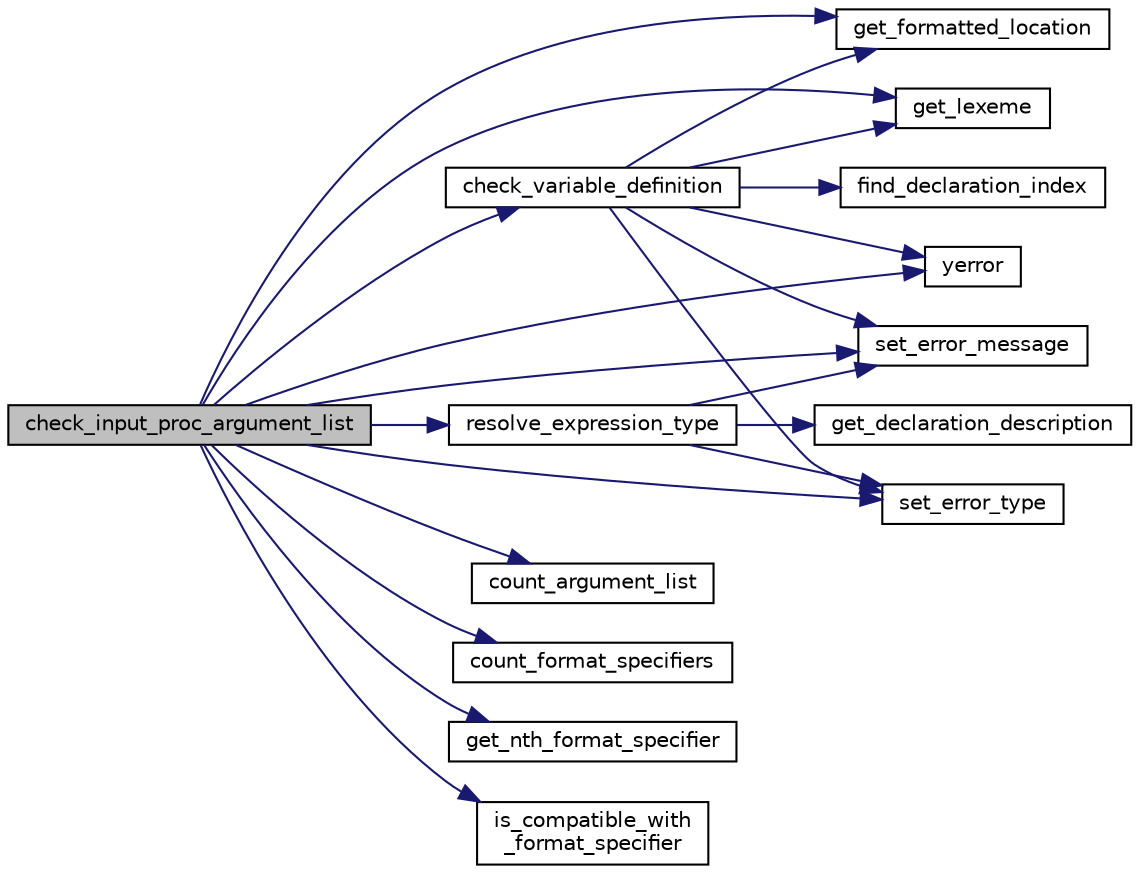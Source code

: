 digraph "check_input_proc_argument_list"
{
 // LATEX_PDF_SIZE
  edge [fontname="Helvetica",fontsize="10",labelfontname="Helvetica",labelfontsize="10"];
  node [fontname="Helvetica",fontsize="10",shape=record];
  rankdir="LR";
  Node1 [label="check_input_proc_argument_list",height=0.2,width=0.4,color="black", fillcolor="grey75", style="filled", fontcolor="black",tooltip=" "];
  Node1 -> Node2 [color="midnightblue",fontsize="10",style="solid",fontname="Helvetica"];
  Node2 [label="check_variable_definition",height=0.2,width=0.4,color="black", fillcolor="white", style="filled",URL="$da/d3a/variable__validation_8c.html#a0e048d19a4ba5f7559624761c082cf15",tooltip="Validates the definition of a variable."];
  Node2 -> Node3 [color="midnightblue",fontsize="10",style="solid",fontname="Helvetica"];
  Node3 [label="find_declaration_index",height=0.2,width=0.4,color="black", fillcolor="white", style="filled",URL="$dc/de9/declaration__table_8h.html#aa3f16ed63745dfbda78a449e4a354d5f",tooltip="Finds the index of a declaration with the specified lexicographic index. This function is used to ens..."];
  Node2 -> Node4 [color="midnightblue",fontsize="10",style="solid",fontname="Helvetica"];
  Node4 [label="get_formatted_location",height=0.2,width=0.4,color="black", fillcolor="white", style="filled",URL="$d0/d15/errors_8c.html#a68d1ccae372534af850e06d48b45d638",tooltip="Returns a formatted string containing the current file, line, and column."];
  Node2 -> Node5 [color="midnightblue",fontsize="10",style="solid",fontname="Helvetica"];
  Node5 [label="get_lexeme",height=0.2,width=0.4,color="black", fillcolor="white", style="filled",URL="$d0/d92/lexeme__table_8c.html#ab176cfe8b410c1f87237ed115a0d8df4",tooltip="Retrieves the lexeme at the given index."];
  Node2 -> Node6 [color="midnightblue",fontsize="10",style="solid",fontname="Helvetica"];
  Node6 [label="set_error_message",height=0.2,width=0.4,color="black", fillcolor="white", style="filled",URL="$d0/d15/errors_8c.html#a4eba1d90a88e13e4b1beada48a1c2b9d",tooltip="Sets the error message of the provided Error struct."];
  Node2 -> Node7 [color="midnightblue",fontsize="10",style="solid",fontname="Helvetica"];
  Node7 [label="set_error_type",height=0.2,width=0.4,color="black", fillcolor="white", style="filled",URL="$d0/d15/errors_8c.html#aff32bbfac01af1967382165ffc1d5607",tooltip="Sets the error type of the provided Error struct."];
  Node2 -> Node8 [color="midnightblue",fontsize="10",style="solid",fontname="Helvetica"];
  Node8 [label="yerror",height=0.2,width=0.4,color="black", fillcolor="white", style="filled",URL="$d0/d15/errors_8c.html#a362b4d026b806baabf4d0654eea096a8",tooltip="Prints a formatted error message based on the provided Error struct and exits the program."];
  Node1 -> Node9 [color="midnightblue",fontsize="10",style="solid",fontname="Helvetica"];
  Node9 [label="count_argument_list",height=0.2,width=0.4,color="black", fillcolor="white", style="filled",URL="$d3/d0b/format__specifiers_8c.html#ab8157ee86e6f658fb1addd4e04d8a251",tooltip=" "];
  Node1 -> Node10 [color="midnightblue",fontsize="10",style="solid",fontname="Helvetica"];
  Node10 [label="count_format_specifiers",height=0.2,width=0.4,color="black", fillcolor="white", style="filled",URL="$d3/d0b/format__specifiers_8c.html#aa3bd2af21a2a8bd415d215650068d075",tooltip=" "];
  Node1 -> Node4 [color="midnightblue",fontsize="10",style="solid",fontname="Helvetica"];
  Node1 -> Node5 [color="midnightblue",fontsize="10",style="solid",fontname="Helvetica"];
  Node1 -> Node11 [color="midnightblue",fontsize="10",style="solid",fontname="Helvetica"];
  Node11 [label="get_nth_format_specifier",height=0.2,width=0.4,color="black", fillcolor="white", style="filled",URL="$d3/d0b/format__specifiers_8c.html#aacbdf5f265f575d9501b26059a7b20b2",tooltip=" "];
  Node1 -> Node12 [color="midnightblue",fontsize="10",style="solid",fontname="Helvetica"];
  Node12 [label="is_compatible_with\l_format_specifier",height=0.2,width=0.4,color="black", fillcolor="white", style="filled",URL="$d3/d0b/format__specifiers_8c.html#ac344f04e2d57b24ded523d5e75cc7739",tooltip=" "];
  Node1 -> Node13 [color="midnightblue",fontsize="10",style="solid",fontname="Helvetica"];
  Node13 [label="resolve_expression_type",height=0.2,width=0.4,color="black", fillcolor="white", style="filled",URL="$d2/d18/expression__resolution_8c.html#ad2fa6a52f7590a4fe58adc41e6fab427",tooltip=" "];
  Node13 -> Node14 [color="midnightblue",fontsize="10",style="solid",fontname="Helvetica"];
  Node14 [label="get_declaration_description",height=0.2,width=0.4,color="black", fillcolor="white", style="filled",URL="$dd/d3e/declaration__table_8c.html#a6d7cfaa61de7241348ef4a08f55bd9a0",tooltip="Gets the description of a declaration."];
  Node13 -> Node6 [color="midnightblue",fontsize="10",style="solid",fontname="Helvetica"];
  Node13 -> Node7 [color="midnightblue",fontsize="10",style="solid",fontname="Helvetica"];
  Node1 -> Node6 [color="midnightblue",fontsize="10",style="solid",fontname="Helvetica"];
  Node1 -> Node7 [color="midnightblue",fontsize="10",style="solid",fontname="Helvetica"];
  Node1 -> Node8 [color="midnightblue",fontsize="10",style="solid",fontname="Helvetica"];
}
